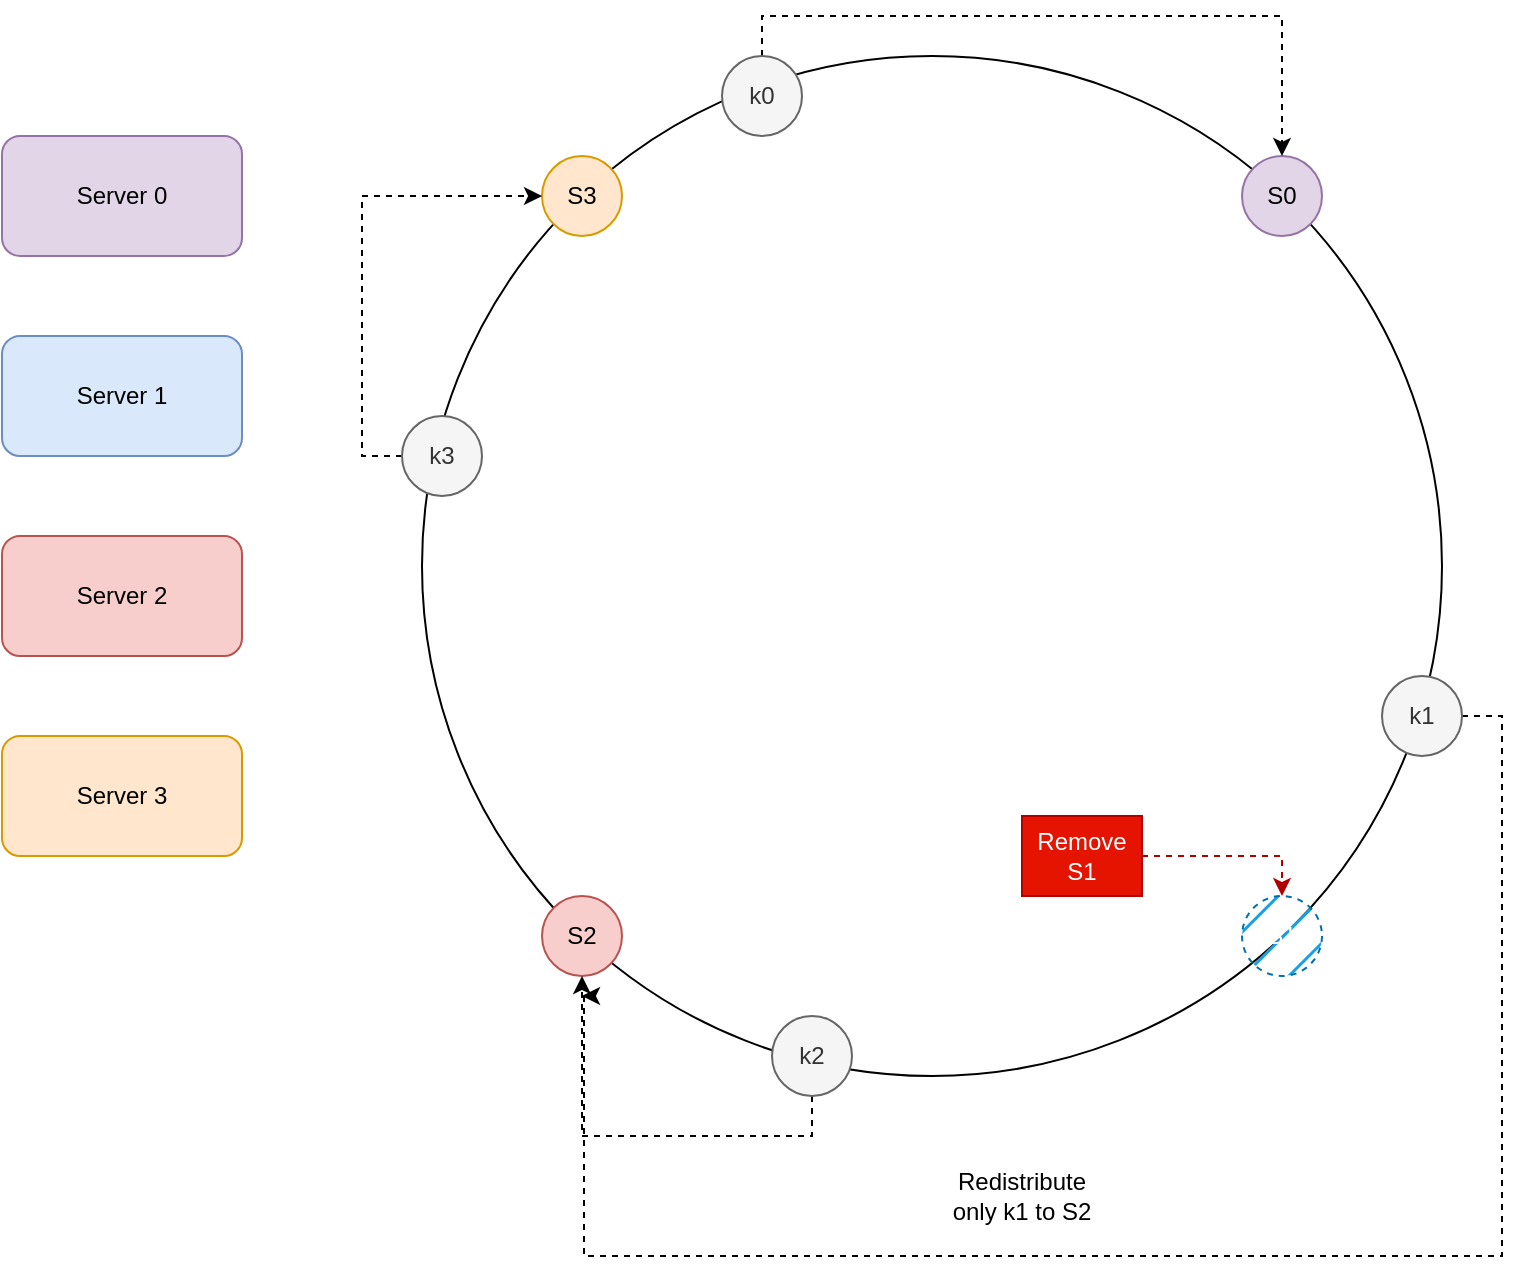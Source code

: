<mxfile version="26.1.3">
  <diagram name="Page-1" id="K6l1NEDE6W6iyP7hpOZx">
    <mxGraphModel dx="1364" dy="758" grid="1" gridSize="10" guides="1" tooltips="1" connect="1" arrows="1" fold="1" page="1" pageScale="1" pageWidth="850" pageHeight="1100" math="0" shadow="0">
      <root>
        <mxCell id="0" />
        <mxCell id="1" parent="0" />
        <mxCell id="Y5PfRgfwk140XrELKjBb-1" value="" style="ellipse;whiteSpace=wrap;html=1;aspect=fixed;" vertex="1" parent="1">
          <mxGeometry x="230" y="100" width="510" height="510" as="geometry" />
        </mxCell>
        <mxCell id="Y5PfRgfwk140XrELKjBb-2" value="Server 0" style="rounded=1;whiteSpace=wrap;html=1;fillColor=#e1d5e7;strokeColor=#9673a6;" vertex="1" parent="1">
          <mxGeometry x="20" y="140" width="120" height="60" as="geometry" />
        </mxCell>
        <mxCell id="Y5PfRgfwk140XrELKjBb-3" value="Server 1" style="rounded=1;whiteSpace=wrap;html=1;fillColor=#dae8fc;strokeColor=#6c8ebf;" vertex="1" parent="1">
          <mxGeometry x="20" y="240" width="120" height="60" as="geometry" />
        </mxCell>
        <mxCell id="Y5PfRgfwk140XrELKjBb-4" value="Server 2" style="rounded=1;whiteSpace=wrap;html=1;fillColor=#f8cecc;strokeColor=#b85450;" vertex="1" parent="1">
          <mxGeometry x="20" y="340" width="120" height="60" as="geometry" />
        </mxCell>
        <mxCell id="Y5PfRgfwk140XrELKjBb-5" value="Server 3" style="rounded=1;whiteSpace=wrap;html=1;fillColor=#ffe6cc;strokeColor=#d79b00;" vertex="1" parent="1">
          <mxGeometry x="20" y="440" width="120" height="60" as="geometry" />
        </mxCell>
        <mxCell id="Y5PfRgfwk140XrELKjBb-6" value="S3" style="ellipse;whiteSpace=wrap;html=1;aspect=fixed;fillColor=#ffe6cc;strokeColor=#d79b00;" vertex="1" parent="1">
          <mxGeometry x="290" y="150" width="40" height="40" as="geometry" />
        </mxCell>
        <mxCell id="Y5PfRgfwk140XrELKjBb-7" value="S0" style="ellipse;whiteSpace=wrap;html=1;aspect=fixed;fillColor=#e1d5e7;strokeColor=#9673a6;" vertex="1" parent="1">
          <mxGeometry x="640" y="150" width="40" height="40" as="geometry" />
        </mxCell>
        <mxCell id="Y5PfRgfwk140XrELKjBb-8" value="S1" style="ellipse;whiteSpace=wrap;html=1;aspect=fixed;fillColor=#1ba1e2;strokeColor=#006EAF;dashed=1;fillStyle=hatch;fontColor=#ffffff;" vertex="1" parent="1">
          <mxGeometry x="640" y="520" width="40" height="40" as="geometry" />
        </mxCell>
        <mxCell id="Y5PfRgfwk140XrELKjBb-9" value="S2" style="ellipse;whiteSpace=wrap;html=1;aspect=fixed;fillColor=#f8cecc;strokeColor=#b85450;" vertex="1" parent="1">
          <mxGeometry x="290" y="520" width="40" height="40" as="geometry" />
        </mxCell>
        <mxCell id="Y5PfRgfwk140XrELKjBb-10" style="edgeStyle=orthogonalEdgeStyle;rounded=0;orthogonalLoop=1;jettySize=auto;html=1;exitX=0.5;exitY=0;exitDx=0;exitDy=0;entryX=0.5;entryY=0;entryDx=0;entryDy=0;dashed=1;" edge="1" parent="1" source="Y5PfRgfwk140XrELKjBb-11" target="Y5PfRgfwk140XrELKjBb-7">
          <mxGeometry relative="1" as="geometry" />
        </mxCell>
        <mxCell id="Y5PfRgfwk140XrELKjBb-11" value="k0" style="ellipse;whiteSpace=wrap;html=1;aspect=fixed;fillColor=#f5f5f5;strokeColor=#666666;fontColor=#333333;" vertex="1" parent="1">
          <mxGeometry x="380" y="100" width="40" height="40" as="geometry" />
        </mxCell>
        <mxCell id="Y5PfRgfwk140XrELKjBb-12" style="edgeStyle=orthogonalEdgeStyle;rounded=0;orthogonalLoop=1;jettySize=auto;html=1;exitX=1;exitY=0.5;exitDx=0;exitDy=0;dashed=1;" edge="1" parent="1" source="Y5PfRgfwk140XrELKjBb-13">
          <mxGeometry relative="1" as="geometry">
            <mxPoint x="310" y="570" as="targetPoint" />
            <Array as="points">
              <mxPoint x="770" y="430" />
              <mxPoint x="770" y="700" />
              <mxPoint x="311" y="700" />
            </Array>
          </mxGeometry>
        </mxCell>
        <mxCell id="Y5PfRgfwk140XrELKjBb-13" value="k1" style="ellipse;whiteSpace=wrap;html=1;aspect=fixed;fillColor=#f5f5f5;strokeColor=#666666;fontColor=#333333;" vertex="1" parent="1">
          <mxGeometry x="710" y="410" width="40" height="40" as="geometry" />
        </mxCell>
        <mxCell id="Y5PfRgfwk140XrELKjBb-14" style="edgeStyle=orthogonalEdgeStyle;rounded=0;orthogonalLoop=1;jettySize=auto;html=1;exitX=0.5;exitY=1;exitDx=0;exitDy=0;entryX=0.5;entryY=1;entryDx=0;entryDy=0;dashed=1;" edge="1" parent="1" source="Y5PfRgfwk140XrELKjBb-15" target="Y5PfRgfwk140XrELKjBb-9">
          <mxGeometry relative="1" as="geometry" />
        </mxCell>
        <mxCell id="Y5PfRgfwk140XrELKjBb-15" value="k2" style="ellipse;whiteSpace=wrap;html=1;aspect=fixed;fillColor=#f5f5f5;strokeColor=#666666;fontColor=#333333;" vertex="1" parent="1">
          <mxGeometry x="405" y="580" width="40" height="40" as="geometry" />
        </mxCell>
        <mxCell id="Y5PfRgfwk140XrELKjBb-16" style="edgeStyle=orthogonalEdgeStyle;rounded=0;orthogonalLoop=1;jettySize=auto;html=1;exitX=0;exitY=0.5;exitDx=0;exitDy=0;entryX=0;entryY=0.5;entryDx=0;entryDy=0;dashed=1;" edge="1" parent="1" source="Y5PfRgfwk140XrELKjBb-17" target="Y5PfRgfwk140XrELKjBb-6">
          <mxGeometry relative="1" as="geometry" />
        </mxCell>
        <mxCell id="Y5PfRgfwk140XrELKjBb-17" value="k3" style="ellipse;whiteSpace=wrap;html=1;aspect=fixed;fillColor=#f5f5f5;strokeColor=#666666;fontColor=#333333;" vertex="1" parent="1">
          <mxGeometry x="220" y="280" width="40" height="40" as="geometry" />
        </mxCell>
        <mxCell id="Y5PfRgfwk140XrELKjBb-18" value="Redistribute only k1 to S2" style="text;html=1;align=center;verticalAlign=middle;whiteSpace=wrap;rounded=0;" vertex="1" parent="1">
          <mxGeometry x="490" y="640" width="80" height="60" as="geometry" />
        </mxCell>
        <mxCell id="Y5PfRgfwk140XrELKjBb-20" style="edgeStyle=orthogonalEdgeStyle;rounded=0;orthogonalLoop=1;jettySize=auto;html=1;entryX=0.5;entryY=0;entryDx=0;entryDy=0;dashed=1;fillColor=#e51400;strokeColor=#B20000;" edge="1" parent="1" source="Y5PfRgfwk140XrELKjBb-19" target="Y5PfRgfwk140XrELKjBb-8">
          <mxGeometry relative="1" as="geometry" />
        </mxCell>
        <mxCell id="Y5PfRgfwk140XrELKjBb-19" value="Remove S1" style="text;html=1;align=center;verticalAlign=middle;whiteSpace=wrap;rounded=0;fillColor=#e51400;fontColor=#ffffff;strokeColor=#B20000;" vertex="1" parent="1">
          <mxGeometry x="530" y="480" width="60" height="40" as="geometry" />
        </mxCell>
      </root>
    </mxGraphModel>
  </diagram>
</mxfile>
